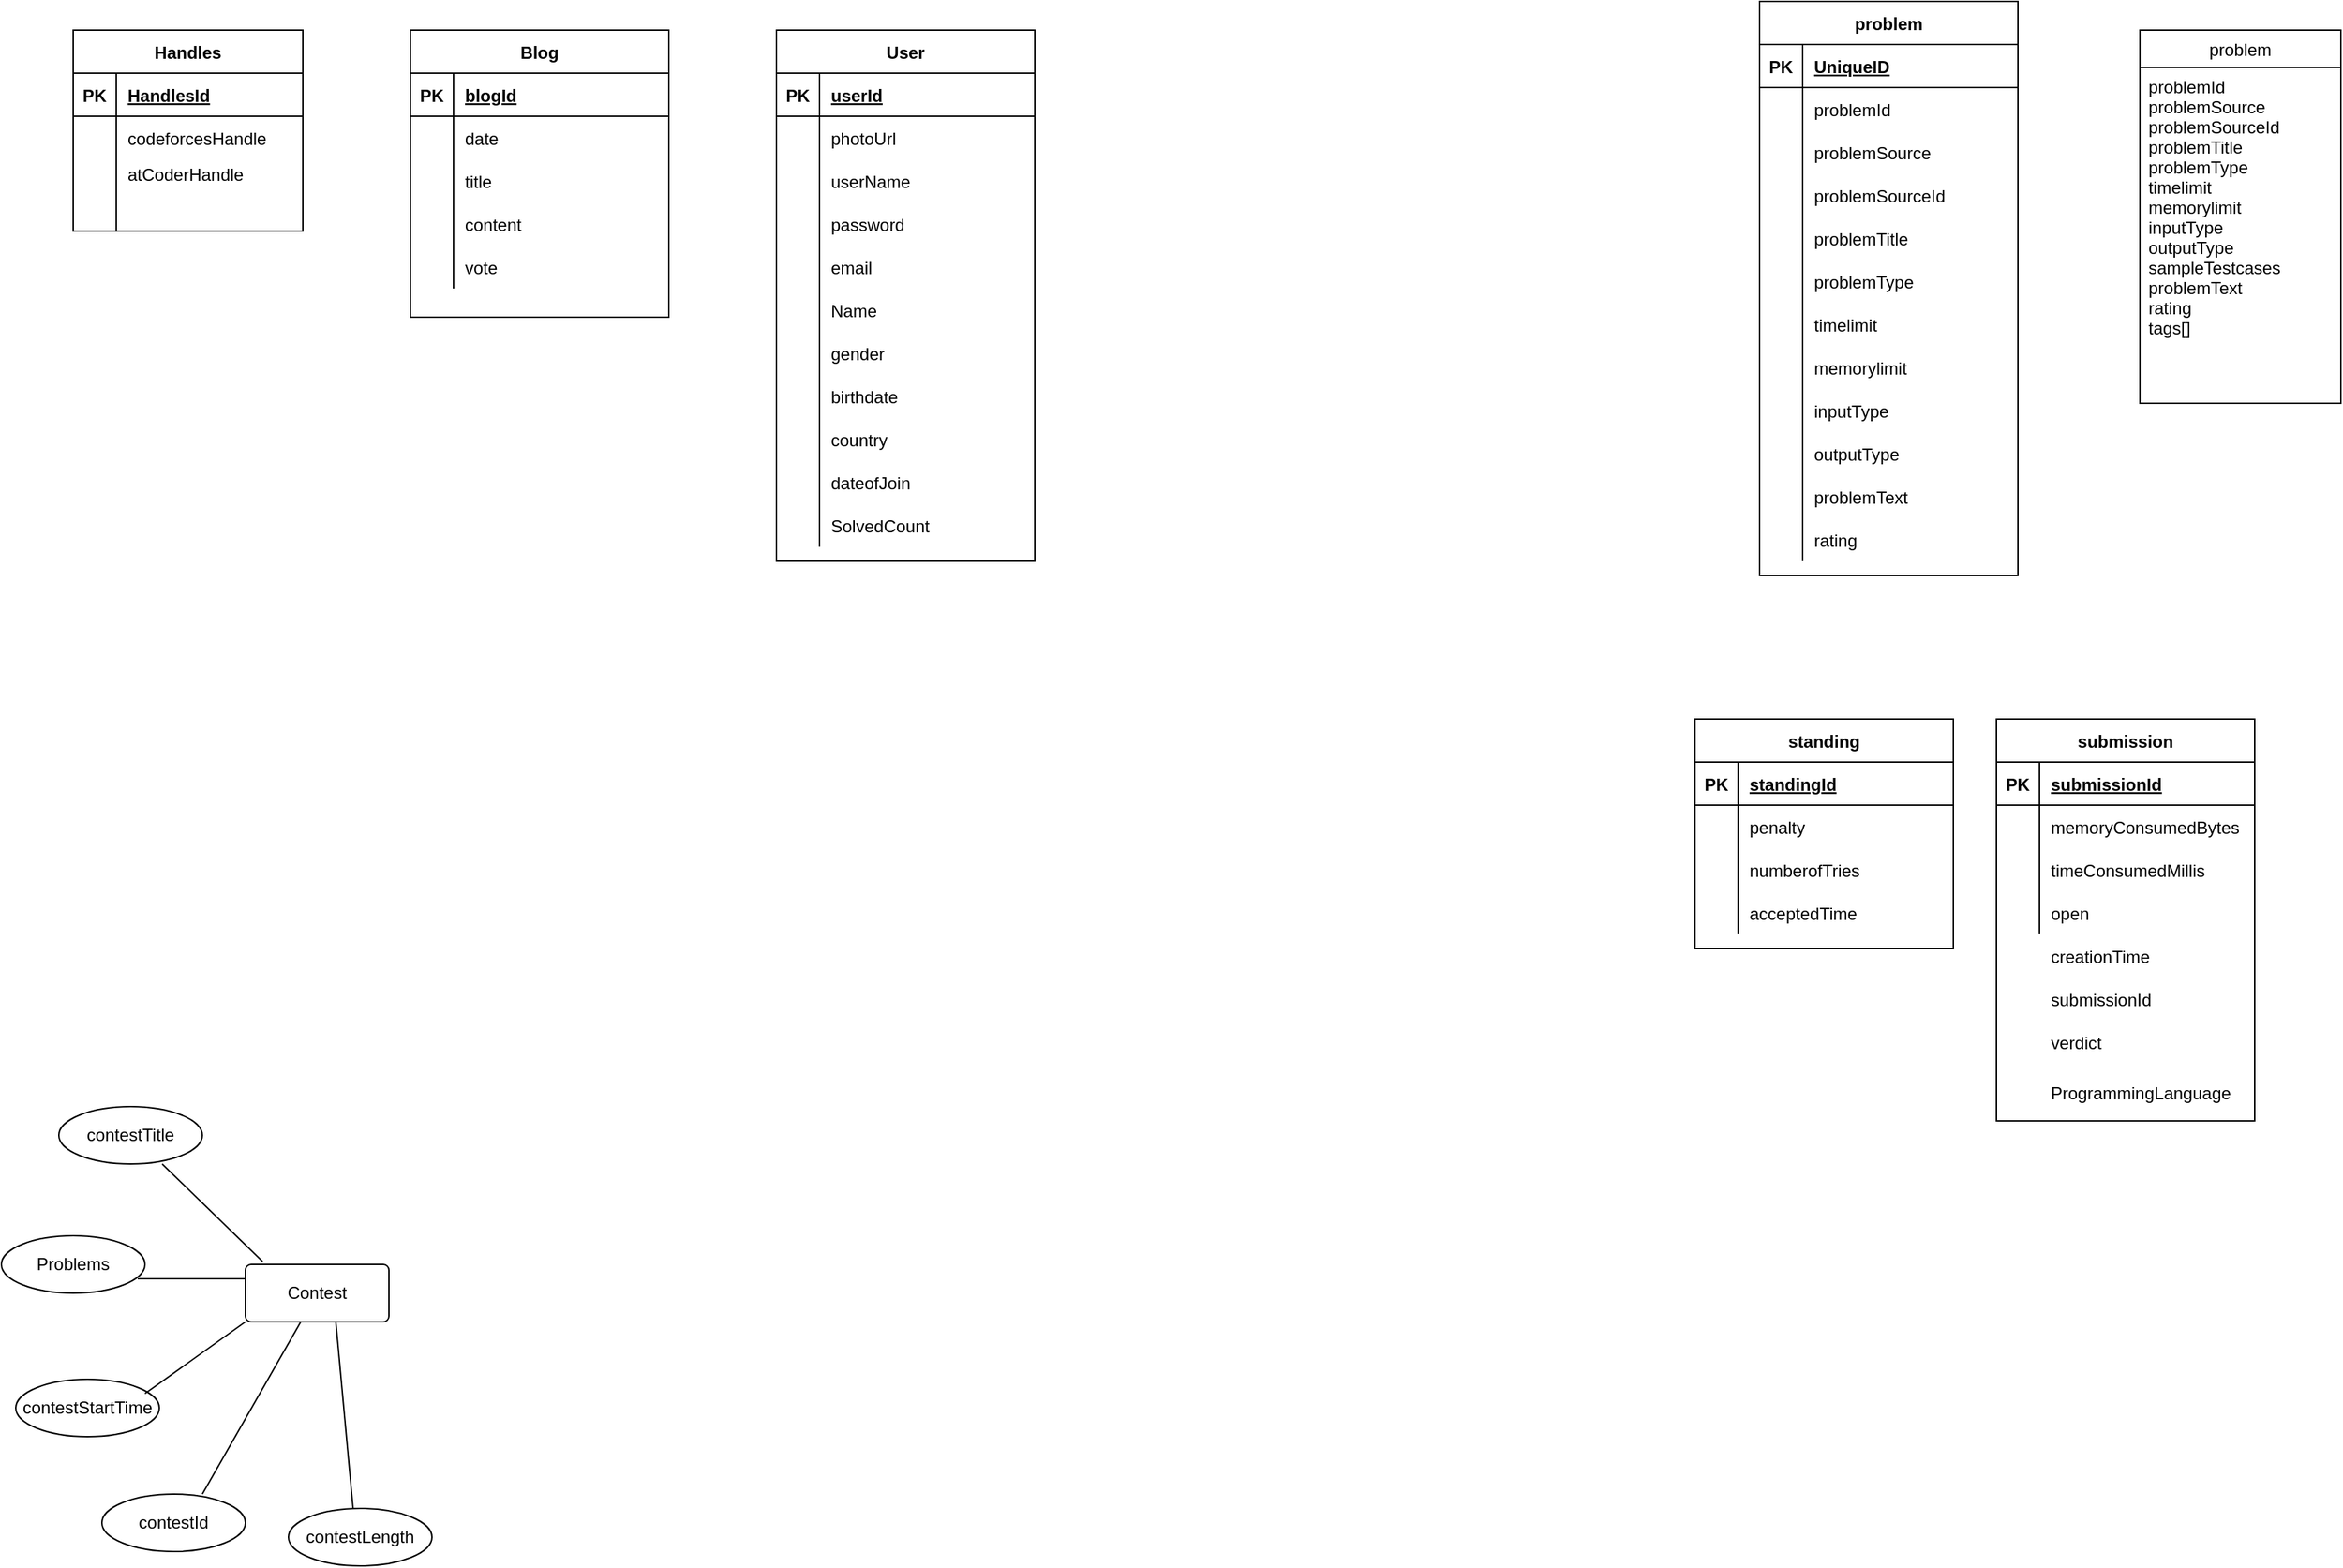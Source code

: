<mxfile version="14.7.0" type="github">
  <diagram id="R2lEEEUBdFMjLlhIrx00" name="Page-1">
    <mxGraphModel dx="1021" dy="541" grid="1" gridSize="10" guides="1" tooltips="1" connect="1" arrows="1" fold="1" page="1" pageScale="1" pageWidth="850" pageHeight="1100" math="0" shadow="0" extFonts="Permanent Marker^https://fonts.googleapis.com/css?family=Permanent+Marker">
      <root>
        <mxCell id="0" />
        <mxCell id="1" parent="0" />
        <mxCell id="n1Sh8XkkBuxxroc1WlhV-63" value="&lt;span&gt;Contest&lt;/span&gt;" style="rounded=1;arcSize=10;whiteSpace=wrap;html=1;align=center;" vertex="1" parent="1">
          <mxGeometry x="220" y="890" width="100" height="40" as="geometry" />
        </mxCell>
        <mxCell id="n1Sh8XkkBuxxroc1WlhV-64" value="&lt;span style=&quot;text-align: left&quot;&gt;contestId&lt;/span&gt;" style="ellipse;whiteSpace=wrap;html=1;align=center;" vertex="1" parent="1">
          <mxGeometry x="120" y="1050" width="100" height="40" as="geometry" />
        </mxCell>
        <mxCell id="n1Sh8XkkBuxxroc1WlhV-65" value="&lt;span style=&quot;text-align: left&quot;&gt;contestTitle&lt;/span&gt;" style="ellipse;whiteSpace=wrap;html=1;align=center;" vertex="1" parent="1">
          <mxGeometry x="90" y="780" width="100" height="40" as="geometry" />
        </mxCell>
        <mxCell id="n1Sh8XkkBuxxroc1WlhV-66" value="&lt;span style=&quot;text-align: left&quot;&gt;Problems&lt;/span&gt;" style="ellipse;whiteSpace=wrap;html=1;align=center;" vertex="1" parent="1">
          <mxGeometry x="50" y="870" width="100" height="40" as="geometry" />
        </mxCell>
        <mxCell id="n1Sh8XkkBuxxroc1WlhV-67" value="&lt;span style=&quot;text-align: left&quot;&gt;contestStartTime&lt;/span&gt;" style="ellipse;whiteSpace=wrap;html=1;align=center;" vertex="1" parent="1">
          <mxGeometry x="60" y="970" width="100" height="40" as="geometry" />
        </mxCell>
        <mxCell id="n1Sh8XkkBuxxroc1WlhV-68" value="&lt;span style=&quot;text-align: left&quot;&gt;contestLength&lt;/span&gt;" style="ellipse;whiteSpace=wrap;html=1;align=center;" vertex="1" parent="1">
          <mxGeometry x="250" y="1060" width="100" height="40" as="geometry" />
        </mxCell>
        <mxCell id="n1Sh8XkkBuxxroc1WlhV-69" value="" style="endArrow=none;html=1;" edge="1" parent="1" target="n1Sh8XkkBuxxroc1WlhV-63">
          <mxGeometry width="50" height="50" relative="1" as="geometry">
            <mxPoint x="190" y="1050" as="sourcePoint" />
            <mxPoint x="240" y="1000" as="targetPoint" />
          </mxGeometry>
        </mxCell>
        <mxCell id="n1Sh8XkkBuxxroc1WlhV-70" value="" style="endArrow=none;html=1;entryX=0.72;entryY=1;entryDx=0;entryDy=0;entryPerimeter=0;exitX=0.12;exitY=-0.05;exitDx=0;exitDy=0;exitPerimeter=0;" edge="1" parent="1" source="n1Sh8XkkBuxxroc1WlhV-63" target="n1Sh8XkkBuxxroc1WlhV-65">
          <mxGeometry width="50" height="50" relative="1" as="geometry">
            <mxPoint x="220" y="880" as="sourcePoint" />
            <mxPoint x="220" y="810" as="targetPoint" />
          </mxGeometry>
        </mxCell>
        <mxCell id="n1Sh8XkkBuxxroc1WlhV-71" value="" style="endArrow=none;html=1;entryX=0;entryY=1;entryDx=0;entryDy=0;" edge="1" parent="1" target="n1Sh8XkkBuxxroc1WlhV-63">
          <mxGeometry width="50" height="50" relative="1" as="geometry">
            <mxPoint x="150" y="980" as="sourcePoint" />
            <mxPoint x="200" y="930" as="targetPoint" />
          </mxGeometry>
        </mxCell>
        <mxCell id="n1Sh8XkkBuxxroc1WlhV-72" value="" style="endArrow=none;html=1;entryX=0;entryY=0.25;entryDx=0;entryDy=0;" edge="1" parent="1" target="n1Sh8XkkBuxxroc1WlhV-63">
          <mxGeometry width="50" height="50" relative="1" as="geometry">
            <mxPoint x="145" y="900" as="sourcePoint" />
            <mxPoint x="195" y="850" as="targetPoint" />
          </mxGeometry>
        </mxCell>
        <mxCell id="n1Sh8XkkBuxxroc1WlhV-73" value="" style="endArrow=none;html=1;entryX=0.63;entryY=1;entryDx=0;entryDy=0;entryPerimeter=0;" edge="1" parent="1" target="n1Sh8XkkBuxxroc1WlhV-63">
          <mxGeometry width="50" height="50" relative="1" as="geometry">
            <mxPoint x="295" y="1060" as="sourcePoint" />
            <mxPoint x="345" y="1010" as="targetPoint" />
          </mxGeometry>
        </mxCell>
        <mxCell id="qzZFZKxnJIyVs4sJTsUS-30" value="standing" style="shape=table;startSize=30;container=1;collapsible=1;childLayout=tableLayout;fixedRows=1;rowLines=0;fontStyle=1;align=center;resizeLast=1;" vertex="1" parent="1">
          <mxGeometry x="1230" y="510" width="180" height="160" as="geometry" />
        </mxCell>
        <mxCell id="qzZFZKxnJIyVs4sJTsUS-31" value="" style="shape=partialRectangle;collapsible=0;dropTarget=0;pointerEvents=0;fillColor=none;top=0;left=0;bottom=1;right=0;points=[[0,0.5],[1,0.5]];portConstraint=eastwest;" vertex="1" parent="qzZFZKxnJIyVs4sJTsUS-30">
          <mxGeometry y="30" width="180" height="30" as="geometry" />
        </mxCell>
        <mxCell id="qzZFZKxnJIyVs4sJTsUS-32" value="PK" style="shape=partialRectangle;connectable=0;fillColor=none;top=0;left=0;bottom=0;right=0;fontStyle=1;overflow=hidden;" vertex="1" parent="qzZFZKxnJIyVs4sJTsUS-31">
          <mxGeometry width="30" height="30" as="geometry" />
        </mxCell>
        <mxCell id="qzZFZKxnJIyVs4sJTsUS-33" value="standingId" style="shape=partialRectangle;connectable=0;fillColor=none;top=0;left=0;bottom=0;right=0;align=left;spacingLeft=6;fontStyle=5;overflow=hidden;" vertex="1" parent="qzZFZKxnJIyVs4sJTsUS-31">
          <mxGeometry x="30" width="150" height="30" as="geometry" />
        </mxCell>
        <mxCell id="qzZFZKxnJIyVs4sJTsUS-34" value="" style="shape=partialRectangle;collapsible=0;dropTarget=0;pointerEvents=0;fillColor=none;top=0;left=0;bottom=0;right=0;points=[[0,0.5],[1,0.5]];portConstraint=eastwest;" vertex="1" parent="qzZFZKxnJIyVs4sJTsUS-30">
          <mxGeometry y="60" width="180" height="30" as="geometry" />
        </mxCell>
        <mxCell id="qzZFZKxnJIyVs4sJTsUS-35" value="" style="shape=partialRectangle;connectable=0;fillColor=none;top=0;left=0;bottom=0;right=0;editable=1;overflow=hidden;" vertex="1" parent="qzZFZKxnJIyVs4sJTsUS-34">
          <mxGeometry width="30" height="30" as="geometry" />
        </mxCell>
        <mxCell id="qzZFZKxnJIyVs4sJTsUS-36" value="penalty" style="shape=partialRectangle;connectable=0;fillColor=none;top=0;left=0;bottom=0;right=0;align=left;spacingLeft=6;overflow=hidden;" vertex="1" parent="qzZFZKxnJIyVs4sJTsUS-34">
          <mxGeometry x="30" width="150" height="30" as="geometry" />
        </mxCell>
        <mxCell id="qzZFZKxnJIyVs4sJTsUS-37" value="" style="shape=partialRectangle;collapsible=0;dropTarget=0;pointerEvents=0;fillColor=none;top=0;left=0;bottom=0;right=0;points=[[0,0.5],[1,0.5]];portConstraint=eastwest;" vertex="1" parent="qzZFZKxnJIyVs4sJTsUS-30">
          <mxGeometry y="90" width="180" height="30" as="geometry" />
        </mxCell>
        <mxCell id="qzZFZKxnJIyVs4sJTsUS-38" value="" style="shape=partialRectangle;connectable=0;fillColor=none;top=0;left=0;bottom=0;right=0;editable=1;overflow=hidden;" vertex="1" parent="qzZFZKxnJIyVs4sJTsUS-37">
          <mxGeometry width="30" height="30" as="geometry" />
        </mxCell>
        <mxCell id="qzZFZKxnJIyVs4sJTsUS-39" value="numberofTries" style="shape=partialRectangle;connectable=0;fillColor=none;top=0;left=0;bottom=0;right=0;align=left;spacingLeft=6;overflow=hidden;" vertex="1" parent="qzZFZKxnJIyVs4sJTsUS-37">
          <mxGeometry x="30" width="150" height="30" as="geometry" />
        </mxCell>
        <mxCell id="qzZFZKxnJIyVs4sJTsUS-40" value="" style="shape=partialRectangle;collapsible=0;dropTarget=0;pointerEvents=0;fillColor=none;top=0;left=0;bottom=0;right=0;points=[[0,0.5],[1,0.5]];portConstraint=eastwest;" vertex="1" parent="qzZFZKxnJIyVs4sJTsUS-30">
          <mxGeometry y="120" width="180" height="30" as="geometry" />
        </mxCell>
        <mxCell id="qzZFZKxnJIyVs4sJTsUS-41" value="" style="shape=partialRectangle;connectable=0;fillColor=none;top=0;left=0;bottom=0;right=0;editable=1;overflow=hidden;" vertex="1" parent="qzZFZKxnJIyVs4sJTsUS-40">
          <mxGeometry width="30" height="30" as="geometry" />
        </mxCell>
        <mxCell id="qzZFZKxnJIyVs4sJTsUS-42" value="acceptedTime" style="shape=partialRectangle;connectable=0;fillColor=none;top=0;left=0;bottom=0;right=0;align=left;spacingLeft=6;overflow=hidden;" vertex="1" parent="qzZFZKxnJIyVs4sJTsUS-40">
          <mxGeometry x="30" width="150" height="30" as="geometry" />
        </mxCell>
        <mxCell id="n1Sh8XkkBuxxroc1WlhV-74" value="Handles" style="shape=table;startSize=30;container=1;collapsible=1;childLayout=tableLayout;fixedRows=1;rowLines=0;fontStyle=1;align=center;resizeLast=1;" vertex="1" parent="1">
          <mxGeometry x="100" y="30" width="160" height="140" as="geometry" />
        </mxCell>
        <mxCell id="n1Sh8XkkBuxxroc1WlhV-75" value="" style="shape=partialRectangle;collapsible=0;dropTarget=0;pointerEvents=0;fillColor=none;top=0;left=0;bottom=1;right=0;points=[[0,0.5],[1,0.5]];portConstraint=eastwest;" vertex="1" parent="n1Sh8XkkBuxxroc1WlhV-74">
          <mxGeometry y="30" width="160" height="30" as="geometry" />
        </mxCell>
        <mxCell id="n1Sh8XkkBuxxroc1WlhV-76" value="PK" style="shape=partialRectangle;connectable=0;fillColor=none;top=0;left=0;bottom=0;right=0;fontStyle=1;overflow=hidden;" vertex="1" parent="n1Sh8XkkBuxxroc1WlhV-75">
          <mxGeometry width="30" height="30" as="geometry" />
        </mxCell>
        <mxCell id="n1Sh8XkkBuxxroc1WlhV-77" value="HandlesId" style="shape=partialRectangle;connectable=0;fillColor=none;top=0;left=0;bottom=0;right=0;align=left;spacingLeft=6;fontStyle=5;overflow=hidden;" vertex="1" parent="n1Sh8XkkBuxxroc1WlhV-75">
          <mxGeometry x="30" width="130" height="30" as="geometry" />
        </mxCell>
        <mxCell id="n1Sh8XkkBuxxroc1WlhV-78" value="" style="shape=partialRectangle;collapsible=0;dropTarget=0;pointerEvents=0;fillColor=none;top=0;left=0;bottom=0;right=0;points=[[0,0.5],[1,0.5]];portConstraint=eastwest;" vertex="1" parent="n1Sh8XkkBuxxroc1WlhV-74">
          <mxGeometry y="60" width="160" height="30" as="geometry" />
        </mxCell>
        <mxCell id="n1Sh8XkkBuxxroc1WlhV-79" value="" style="shape=partialRectangle;connectable=0;fillColor=none;top=0;left=0;bottom=0;right=0;editable=1;overflow=hidden;" vertex="1" parent="n1Sh8XkkBuxxroc1WlhV-78">
          <mxGeometry width="30" height="30" as="geometry" />
        </mxCell>
        <mxCell id="n1Sh8XkkBuxxroc1WlhV-80" value="codeforcesHandle" style="shape=partialRectangle;connectable=0;fillColor=none;top=0;left=0;bottom=0;right=0;align=left;spacingLeft=6;overflow=hidden;" vertex="1" parent="n1Sh8XkkBuxxroc1WlhV-78">
          <mxGeometry x="30" width="130" height="30" as="geometry" />
        </mxCell>
        <mxCell id="n1Sh8XkkBuxxroc1WlhV-81" value="" style="shape=partialRectangle;collapsible=0;dropTarget=0;pointerEvents=0;fillColor=none;top=0;left=0;bottom=0;right=0;points=[[0,0.5],[1,0.5]];portConstraint=eastwest;" vertex="1" parent="n1Sh8XkkBuxxroc1WlhV-74">
          <mxGeometry y="90" width="160" height="20" as="geometry" />
        </mxCell>
        <mxCell id="n1Sh8XkkBuxxroc1WlhV-82" value="" style="shape=partialRectangle;connectable=0;fillColor=none;top=0;left=0;bottom=0;right=0;editable=1;overflow=hidden;" vertex="1" parent="n1Sh8XkkBuxxroc1WlhV-81">
          <mxGeometry width="30" height="20" as="geometry" />
        </mxCell>
        <mxCell id="n1Sh8XkkBuxxroc1WlhV-83" value="atCoderHandle" style="shape=partialRectangle;connectable=0;fillColor=none;top=0;left=0;bottom=0;right=0;align=left;spacingLeft=6;overflow=hidden;" vertex="1" parent="n1Sh8XkkBuxxroc1WlhV-81">
          <mxGeometry x="30" width="130" height="20" as="geometry" />
        </mxCell>
        <mxCell id="n1Sh8XkkBuxxroc1WlhV-84" value="" style="shape=partialRectangle;collapsible=0;dropTarget=0;pointerEvents=0;fillColor=none;top=0;left=0;bottom=0;right=0;points=[[0,0.5],[1,0.5]];portConstraint=eastwest;" vertex="1" parent="n1Sh8XkkBuxxroc1WlhV-74">
          <mxGeometry y="110" width="160" height="30" as="geometry" />
        </mxCell>
        <mxCell id="n1Sh8XkkBuxxroc1WlhV-85" value="" style="shape=partialRectangle;connectable=0;fillColor=none;top=0;left=0;bottom=0;right=0;editable=1;overflow=hidden;" vertex="1" parent="n1Sh8XkkBuxxroc1WlhV-84">
          <mxGeometry width="30" height="30" as="geometry" />
        </mxCell>
        <mxCell id="n1Sh8XkkBuxxroc1WlhV-86" value="" style="shape=partialRectangle;connectable=0;fillColor=none;top=0;left=0;bottom=0;right=0;align=left;spacingLeft=6;overflow=hidden;" vertex="1" parent="n1Sh8XkkBuxxroc1WlhV-84">
          <mxGeometry x="30" width="130" height="30" as="geometry" />
        </mxCell>
        <mxCell id="qzZFZKxnJIyVs4sJTsUS-43" value="submission" style="shape=table;startSize=30;container=1;collapsible=1;childLayout=tableLayout;fixedRows=1;rowLines=0;fontStyle=1;align=center;resizeLast=1;" vertex="1" parent="1">
          <mxGeometry x="1440" y="510" width="180" height="280" as="geometry" />
        </mxCell>
        <mxCell id="qzZFZKxnJIyVs4sJTsUS-44" value="" style="shape=partialRectangle;collapsible=0;dropTarget=0;pointerEvents=0;fillColor=none;top=0;left=0;bottom=1;right=0;points=[[0,0.5],[1,0.5]];portConstraint=eastwest;" vertex="1" parent="qzZFZKxnJIyVs4sJTsUS-43">
          <mxGeometry y="30" width="180" height="30" as="geometry" />
        </mxCell>
        <mxCell id="qzZFZKxnJIyVs4sJTsUS-45" value="PK" style="shape=partialRectangle;connectable=0;fillColor=none;top=0;left=0;bottom=0;right=0;fontStyle=1;overflow=hidden;" vertex="1" parent="qzZFZKxnJIyVs4sJTsUS-44">
          <mxGeometry width="30" height="30" as="geometry" />
        </mxCell>
        <mxCell id="qzZFZKxnJIyVs4sJTsUS-46" value="submissionId" style="shape=partialRectangle;connectable=0;fillColor=none;top=0;left=0;bottom=0;right=0;align=left;spacingLeft=6;fontStyle=5;overflow=hidden;" vertex="1" parent="qzZFZKxnJIyVs4sJTsUS-44">
          <mxGeometry x="30" width="150" height="30" as="geometry" />
        </mxCell>
        <mxCell id="qzZFZKxnJIyVs4sJTsUS-47" value="" style="shape=partialRectangle;collapsible=0;dropTarget=0;pointerEvents=0;fillColor=none;top=0;left=0;bottom=0;right=0;points=[[0,0.5],[1,0.5]];portConstraint=eastwest;" vertex="1" parent="qzZFZKxnJIyVs4sJTsUS-43">
          <mxGeometry y="60" width="180" height="30" as="geometry" />
        </mxCell>
        <mxCell id="qzZFZKxnJIyVs4sJTsUS-48" value="" style="shape=partialRectangle;connectable=0;fillColor=none;top=0;left=0;bottom=0;right=0;editable=1;overflow=hidden;" vertex="1" parent="qzZFZKxnJIyVs4sJTsUS-47">
          <mxGeometry width="30" height="30" as="geometry" />
        </mxCell>
        <mxCell id="qzZFZKxnJIyVs4sJTsUS-49" value="memoryConsumedBytes" style="shape=partialRectangle;connectable=0;fillColor=none;top=0;left=0;bottom=0;right=0;align=left;spacingLeft=6;overflow=hidden;" vertex="1" parent="qzZFZKxnJIyVs4sJTsUS-47">
          <mxGeometry x="30" width="150" height="30" as="geometry" />
        </mxCell>
        <mxCell id="qzZFZKxnJIyVs4sJTsUS-50" value="" style="shape=partialRectangle;collapsible=0;dropTarget=0;pointerEvents=0;fillColor=none;top=0;left=0;bottom=0;right=0;points=[[0,0.5],[1,0.5]];portConstraint=eastwest;" vertex="1" parent="qzZFZKxnJIyVs4sJTsUS-43">
          <mxGeometry y="90" width="180" height="30" as="geometry" />
        </mxCell>
        <mxCell id="qzZFZKxnJIyVs4sJTsUS-51" value="" style="shape=partialRectangle;connectable=0;fillColor=none;top=0;left=0;bottom=0;right=0;editable=1;overflow=hidden;" vertex="1" parent="qzZFZKxnJIyVs4sJTsUS-50">
          <mxGeometry width="30" height="30" as="geometry" />
        </mxCell>
        <mxCell id="qzZFZKxnJIyVs4sJTsUS-52" value="timeConsumedMillis" style="shape=partialRectangle;connectable=0;fillColor=none;top=0;left=0;bottom=0;right=0;align=left;spacingLeft=6;overflow=hidden;" vertex="1" parent="qzZFZKxnJIyVs4sJTsUS-50">
          <mxGeometry x="30" width="150" height="30" as="geometry" />
        </mxCell>
        <mxCell id="qzZFZKxnJIyVs4sJTsUS-53" value="" style="shape=partialRectangle;collapsible=0;dropTarget=0;pointerEvents=0;fillColor=none;top=0;left=0;bottom=0;right=0;points=[[0,0.5],[1,0.5]];portConstraint=eastwest;" vertex="1" parent="qzZFZKxnJIyVs4sJTsUS-43">
          <mxGeometry y="120" width="180" height="30" as="geometry" />
        </mxCell>
        <mxCell id="qzZFZKxnJIyVs4sJTsUS-54" value="" style="shape=partialRectangle;connectable=0;fillColor=none;top=0;left=0;bottom=0;right=0;editable=1;overflow=hidden;" vertex="1" parent="qzZFZKxnJIyVs4sJTsUS-53">
          <mxGeometry width="30" height="30" as="geometry" />
        </mxCell>
        <mxCell id="qzZFZKxnJIyVs4sJTsUS-55" value="open" style="shape=partialRectangle;connectable=0;fillColor=none;top=0;left=0;bottom=0;right=0;align=left;spacingLeft=6;overflow=hidden;" vertex="1" parent="qzZFZKxnJIyVs4sJTsUS-53">
          <mxGeometry x="30" width="150" height="30" as="geometry" />
        </mxCell>
        <mxCell id="n1Sh8XkkBuxxroc1WlhV-87" value="Blog" style="shape=table;startSize=30;container=1;collapsible=1;childLayout=tableLayout;fixedRows=1;rowLines=0;fontStyle=1;align=center;resizeLast=1;" vertex="1" parent="1">
          <mxGeometry x="335" y="30" width="180" height="200" as="geometry" />
        </mxCell>
        <mxCell id="n1Sh8XkkBuxxroc1WlhV-88" value="" style="shape=partialRectangle;collapsible=0;dropTarget=0;pointerEvents=0;fillColor=none;top=0;left=0;bottom=1;right=0;points=[[0,0.5],[1,0.5]];portConstraint=eastwest;" vertex="1" parent="n1Sh8XkkBuxxroc1WlhV-87">
          <mxGeometry y="30" width="180" height="30" as="geometry" />
        </mxCell>
        <mxCell id="n1Sh8XkkBuxxroc1WlhV-89" value="PK" style="shape=partialRectangle;connectable=0;fillColor=none;top=0;left=0;bottom=0;right=0;fontStyle=1;overflow=hidden;" vertex="1" parent="n1Sh8XkkBuxxroc1WlhV-88">
          <mxGeometry width="30" height="30" as="geometry" />
        </mxCell>
        <mxCell id="n1Sh8XkkBuxxroc1WlhV-90" value="blogId" style="shape=partialRectangle;connectable=0;fillColor=none;top=0;left=0;bottom=0;right=0;align=left;spacingLeft=6;fontStyle=5;overflow=hidden;" vertex="1" parent="n1Sh8XkkBuxxroc1WlhV-88">
          <mxGeometry x="30" width="150" height="30" as="geometry" />
        </mxCell>
        <mxCell id="n1Sh8XkkBuxxroc1WlhV-91" value="" style="shape=partialRectangle;collapsible=0;dropTarget=0;pointerEvents=0;fillColor=none;top=0;left=0;bottom=0;right=0;points=[[0,0.5],[1,0.5]];portConstraint=eastwest;" vertex="1" parent="n1Sh8XkkBuxxroc1WlhV-87">
          <mxGeometry y="60" width="180" height="30" as="geometry" />
        </mxCell>
        <mxCell id="n1Sh8XkkBuxxroc1WlhV-92" value="" style="shape=partialRectangle;connectable=0;fillColor=none;top=0;left=0;bottom=0;right=0;editable=1;overflow=hidden;" vertex="1" parent="n1Sh8XkkBuxxroc1WlhV-91">
          <mxGeometry width="30" height="30" as="geometry" />
        </mxCell>
        <mxCell id="n1Sh8XkkBuxxroc1WlhV-93" value="date" style="shape=partialRectangle;connectable=0;fillColor=none;top=0;left=0;bottom=0;right=0;align=left;spacingLeft=6;overflow=hidden;" vertex="1" parent="n1Sh8XkkBuxxroc1WlhV-91">
          <mxGeometry x="30" width="150" height="30" as="geometry" />
        </mxCell>
        <mxCell id="n1Sh8XkkBuxxroc1WlhV-94" value="" style="shape=partialRectangle;collapsible=0;dropTarget=0;pointerEvents=0;fillColor=none;top=0;left=0;bottom=0;right=0;points=[[0,0.5],[1,0.5]];portConstraint=eastwest;" vertex="1" parent="n1Sh8XkkBuxxroc1WlhV-87">
          <mxGeometry y="90" width="180" height="30" as="geometry" />
        </mxCell>
        <mxCell id="n1Sh8XkkBuxxroc1WlhV-95" value="" style="shape=partialRectangle;connectable=0;fillColor=none;top=0;left=0;bottom=0;right=0;editable=1;overflow=hidden;" vertex="1" parent="n1Sh8XkkBuxxroc1WlhV-94">
          <mxGeometry width="30" height="30" as="geometry" />
        </mxCell>
        <mxCell id="n1Sh8XkkBuxxroc1WlhV-96" value="title" style="shape=partialRectangle;connectable=0;fillColor=none;top=0;left=0;bottom=0;right=0;align=left;spacingLeft=6;overflow=hidden;" vertex="1" parent="n1Sh8XkkBuxxroc1WlhV-94">
          <mxGeometry x="30" width="150" height="30" as="geometry" />
        </mxCell>
        <mxCell id="n1Sh8XkkBuxxroc1WlhV-97" value="" style="shape=partialRectangle;collapsible=0;dropTarget=0;pointerEvents=0;fillColor=none;top=0;left=0;bottom=0;right=0;points=[[0,0.5],[1,0.5]];portConstraint=eastwest;" vertex="1" parent="n1Sh8XkkBuxxroc1WlhV-87">
          <mxGeometry y="120" width="180" height="30" as="geometry" />
        </mxCell>
        <mxCell id="n1Sh8XkkBuxxroc1WlhV-98" value="" style="shape=partialRectangle;connectable=0;fillColor=none;top=0;left=0;bottom=0;right=0;editable=1;overflow=hidden;" vertex="1" parent="n1Sh8XkkBuxxroc1WlhV-97">
          <mxGeometry width="30" height="30" as="geometry" />
        </mxCell>
        <mxCell id="n1Sh8XkkBuxxroc1WlhV-99" value="content" style="shape=partialRectangle;connectable=0;fillColor=none;top=0;left=0;bottom=0;right=0;align=left;spacingLeft=6;overflow=hidden;" vertex="1" parent="n1Sh8XkkBuxxroc1WlhV-97">
          <mxGeometry x="30" width="150" height="30" as="geometry" />
        </mxCell>
        <mxCell id="n1Sh8XkkBuxxroc1WlhV-100" value="" style="shape=partialRectangle;collapsible=0;dropTarget=0;pointerEvents=0;fillColor=none;top=0;left=0;bottom=0;right=0;points=[[0,0.5],[1,0.5]];portConstraint=eastwest;" vertex="1" parent="n1Sh8XkkBuxxroc1WlhV-87">
          <mxGeometry y="150" width="180" height="30" as="geometry" />
        </mxCell>
        <mxCell id="n1Sh8XkkBuxxroc1WlhV-101" value="" style="shape=partialRectangle;connectable=0;fillColor=none;top=0;left=0;bottom=0;right=0;editable=1;overflow=hidden;" vertex="1" parent="n1Sh8XkkBuxxroc1WlhV-100">
          <mxGeometry width="30" height="30" as="geometry" />
        </mxCell>
        <mxCell id="n1Sh8XkkBuxxroc1WlhV-102" value="vote " style="shape=partialRectangle;connectable=0;fillColor=none;top=0;left=0;bottom=0;right=0;align=left;spacingLeft=6;overflow=hidden;" vertex="1" parent="n1Sh8XkkBuxxroc1WlhV-100">
          <mxGeometry x="30" width="150" height="30" as="geometry" />
        </mxCell>
        <mxCell id="qzZFZKxnJIyVs4sJTsUS-59" value="creationTime" style="shape=partialRectangle;connectable=0;fillColor=none;top=0;left=0;bottom=0;right=0;align=left;spacingLeft=6;overflow=hidden;" vertex="1" parent="1">
          <mxGeometry x="1470" y="660" width="150" height="30" as="geometry" />
        </mxCell>
        <mxCell id="qzZFZKxnJIyVs4sJTsUS-60" value="submissionId" style="shape=partialRectangle;connectable=0;fillColor=none;top=0;left=0;bottom=0;right=0;align=left;spacingLeft=6;overflow=hidden;" vertex="1" parent="1">
          <mxGeometry x="1470" y="690" width="150" height="30" as="geometry" />
        </mxCell>
        <mxCell id="qzZFZKxnJIyVs4sJTsUS-61" value="verdict" style="shape=partialRectangle;connectable=0;fillColor=none;top=0;left=0;bottom=0;right=0;align=left;spacingLeft=6;overflow=hidden;" vertex="1" parent="1">
          <mxGeometry x="1470" y="720" width="150" height="30" as="geometry" />
        </mxCell>
        <mxCell id="qzZFZKxnJIyVs4sJTsUS-62" value="ProgrammingLanguage" style="shape=partialRectangle;connectable=0;fillColor=none;top=0;left=0;bottom=0;right=0;align=left;spacingLeft=6;overflow=hidden;" vertex="1" parent="1">
          <mxGeometry x="1470" y="755" width="150" height="30" as="geometry" />
        </mxCell>
        <mxCell id="n1Sh8XkkBuxxroc1WlhV-103" value="User" style="shape=table;startSize=30;container=1;collapsible=1;childLayout=tableLayout;fixedRows=1;rowLines=0;fontStyle=1;align=center;resizeLast=1;" vertex="1" parent="1">
          <mxGeometry x="590" y="30" width="180" height="370" as="geometry" />
        </mxCell>
        <mxCell id="n1Sh8XkkBuxxroc1WlhV-104" value="" style="shape=partialRectangle;collapsible=0;dropTarget=0;pointerEvents=0;fillColor=none;top=0;left=0;bottom=1;right=0;points=[[0,0.5],[1,0.5]];portConstraint=eastwest;" vertex="1" parent="n1Sh8XkkBuxxroc1WlhV-103">
          <mxGeometry y="30" width="180" height="30" as="geometry" />
        </mxCell>
        <mxCell id="n1Sh8XkkBuxxroc1WlhV-105" value="PK" style="shape=partialRectangle;connectable=0;fillColor=none;top=0;left=0;bottom=0;right=0;fontStyle=1;overflow=hidden;" vertex="1" parent="n1Sh8XkkBuxxroc1WlhV-104">
          <mxGeometry width="30" height="30" as="geometry" />
        </mxCell>
        <mxCell id="n1Sh8XkkBuxxroc1WlhV-106" value="userId" style="shape=partialRectangle;connectable=0;fillColor=none;top=0;left=0;bottom=0;right=0;align=left;spacingLeft=6;fontStyle=5;overflow=hidden;" vertex="1" parent="n1Sh8XkkBuxxroc1WlhV-104">
          <mxGeometry x="30" width="150" height="30" as="geometry" />
        </mxCell>
        <mxCell id="n1Sh8XkkBuxxroc1WlhV-107" value="" style="shape=partialRectangle;collapsible=0;dropTarget=0;pointerEvents=0;fillColor=none;top=0;left=0;bottom=0;right=0;points=[[0,0.5],[1,0.5]];portConstraint=eastwest;" vertex="1" parent="n1Sh8XkkBuxxroc1WlhV-103">
          <mxGeometry y="60" width="180" height="30" as="geometry" />
        </mxCell>
        <mxCell id="n1Sh8XkkBuxxroc1WlhV-108" value="" style="shape=partialRectangle;connectable=0;fillColor=none;top=0;left=0;bottom=0;right=0;editable=1;overflow=hidden;" vertex="1" parent="n1Sh8XkkBuxxroc1WlhV-107">
          <mxGeometry width="30" height="30" as="geometry" />
        </mxCell>
        <mxCell id="n1Sh8XkkBuxxroc1WlhV-109" value="photoUrl" style="shape=partialRectangle;connectable=0;fillColor=none;top=0;left=0;bottom=0;right=0;align=left;spacingLeft=6;overflow=hidden;" vertex="1" parent="n1Sh8XkkBuxxroc1WlhV-107">
          <mxGeometry x="30" width="150" height="30" as="geometry" />
        </mxCell>
        <mxCell id="n1Sh8XkkBuxxroc1WlhV-110" value="" style="shape=partialRectangle;collapsible=0;dropTarget=0;pointerEvents=0;fillColor=none;top=0;left=0;bottom=0;right=0;points=[[0,0.5],[1,0.5]];portConstraint=eastwest;" vertex="1" parent="n1Sh8XkkBuxxroc1WlhV-103">
          <mxGeometry y="90" width="180" height="30" as="geometry" />
        </mxCell>
        <mxCell id="n1Sh8XkkBuxxroc1WlhV-111" value="" style="shape=partialRectangle;connectable=0;fillColor=none;top=0;left=0;bottom=0;right=0;editable=1;overflow=hidden;" vertex="1" parent="n1Sh8XkkBuxxroc1WlhV-110">
          <mxGeometry width="30" height="30" as="geometry" />
        </mxCell>
        <mxCell id="n1Sh8XkkBuxxroc1WlhV-112" value="userName" style="shape=partialRectangle;connectable=0;fillColor=none;top=0;left=0;bottom=0;right=0;align=left;spacingLeft=6;overflow=hidden;" vertex="1" parent="n1Sh8XkkBuxxroc1WlhV-110">
          <mxGeometry x="30" width="150" height="30" as="geometry" />
        </mxCell>
        <mxCell id="n1Sh8XkkBuxxroc1WlhV-113" value="" style="shape=partialRectangle;collapsible=0;dropTarget=0;pointerEvents=0;fillColor=none;top=0;left=0;bottom=0;right=0;points=[[0,0.5],[1,0.5]];portConstraint=eastwest;" vertex="1" parent="n1Sh8XkkBuxxroc1WlhV-103">
          <mxGeometry y="120" width="180" height="30" as="geometry" />
        </mxCell>
        <mxCell id="n1Sh8XkkBuxxroc1WlhV-114" value="" style="shape=partialRectangle;connectable=0;fillColor=none;top=0;left=0;bottom=0;right=0;editable=1;overflow=hidden;" vertex="1" parent="n1Sh8XkkBuxxroc1WlhV-113">
          <mxGeometry width="30" height="30" as="geometry" />
        </mxCell>
        <mxCell id="n1Sh8XkkBuxxroc1WlhV-115" value="password" style="shape=partialRectangle;connectable=0;fillColor=none;top=0;left=0;bottom=0;right=0;align=left;spacingLeft=6;overflow=hidden;" vertex="1" parent="n1Sh8XkkBuxxroc1WlhV-113">
          <mxGeometry x="30" width="150" height="30" as="geometry" />
        </mxCell>
        <mxCell id="n1Sh8XkkBuxxroc1WlhV-116" value="" style="shape=partialRectangle;collapsible=0;dropTarget=0;pointerEvents=0;fillColor=none;top=0;left=0;bottom=0;right=0;points=[[0,0.5],[1,0.5]];portConstraint=eastwest;" vertex="1" parent="n1Sh8XkkBuxxroc1WlhV-103">
          <mxGeometry y="150" width="180" height="30" as="geometry" />
        </mxCell>
        <mxCell id="n1Sh8XkkBuxxroc1WlhV-117" value="" style="shape=partialRectangle;connectable=0;fillColor=none;top=0;left=0;bottom=0;right=0;editable=1;overflow=hidden;" vertex="1" parent="n1Sh8XkkBuxxroc1WlhV-116">
          <mxGeometry width="30" height="30" as="geometry" />
        </mxCell>
        <mxCell id="n1Sh8XkkBuxxroc1WlhV-118" value="email" style="shape=partialRectangle;connectable=0;fillColor=none;top=0;left=0;bottom=0;right=0;align=left;spacingLeft=6;overflow=hidden;" vertex="1" parent="n1Sh8XkkBuxxroc1WlhV-116">
          <mxGeometry x="30" width="150" height="30" as="geometry" />
        </mxCell>
        <mxCell id="n1Sh8XkkBuxxroc1WlhV-119" value="" style="shape=partialRectangle;collapsible=0;dropTarget=0;pointerEvents=0;fillColor=none;top=0;left=0;bottom=0;right=0;points=[[0,0.5],[1,0.5]];portConstraint=eastwest;" vertex="1" parent="n1Sh8XkkBuxxroc1WlhV-103">
          <mxGeometry y="180" width="180" height="30" as="geometry" />
        </mxCell>
        <mxCell id="n1Sh8XkkBuxxroc1WlhV-120" value="" style="shape=partialRectangle;connectable=0;fillColor=none;top=0;left=0;bottom=0;right=0;editable=1;overflow=hidden;" vertex="1" parent="n1Sh8XkkBuxxroc1WlhV-119">
          <mxGeometry width="30" height="30" as="geometry" />
        </mxCell>
        <mxCell id="n1Sh8XkkBuxxroc1WlhV-121" value="Name" style="shape=partialRectangle;connectable=0;fillColor=none;top=0;left=0;bottom=0;right=0;align=left;spacingLeft=6;overflow=hidden;" vertex="1" parent="n1Sh8XkkBuxxroc1WlhV-119">
          <mxGeometry x="30" width="150" height="30" as="geometry" />
        </mxCell>
        <mxCell id="n1Sh8XkkBuxxroc1WlhV-122" value="" style="shape=partialRectangle;collapsible=0;dropTarget=0;pointerEvents=0;fillColor=none;top=0;left=0;bottom=0;right=0;points=[[0,0.5],[1,0.5]];portConstraint=eastwest;" vertex="1" parent="n1Sh8XkkBuxxroc1WlhV-103">
          <mxGeometry y="210" width="180" height="30" as="geometry" />
        </mxCell>
        <mxCell id="n1Sh8XkkBuxxroc1WlhV-123" value="" style="shape=partialRectangle;connectable=0;fillColor=none;top=0;left=0;bottom=0;right=0;editable=1;overflow=hidden;" vertex="1" parent="n1Sh8XkkBuxxroc1WlhV-122">
          <mxGeometry width="30" height="30" as="geometry" />
        </mxCell>
        <mxCell id="n1Sh8XkkBuxxroc1WlhV-124" value="gender" style="shape=partialRectangle;connectable=0;fillColor=none;top=0;left=0;bottom=0;right=0;align=left;spacingLeft=6;overflow=hidden;" vertex="1" parent="n1Sh8XkkBuxxroc1WlhV-122">
          <mxGeometry x="30" width="150" height="30" as="geometry" />
        </mxCell>
        <mxCell id="n1Sh8XkkBuxxroc1WlhV-125" value="" style="shape=partialRectangle;collapsible=0;dropTarget=0;pointerEvents=0;fillColor=none;top=0;left=0;bottom=0;right=0;points=[[0,0.5],[1,0.5]];portConstraint=eastwest;" vertex="1" parent="n1Sh8XkkBuxxroc1WlhV-103">
          <mxGeometry y="240" width="180" height="30" as="geometry" />
        </mxCell>
        <mxCell id="n1Sh8XkkBuxxroc1WlhV-126" value="" style="shape=partialRectangle;connectable=0;fillColor=none;top=0;left=0;bottom=0;right=0;editable=1;overflow=hidden;" vertex="1" parent="n1Sh8XkkBuxxroc1WlhV-125">
          <mxGeometry width="30" height="30" as="geometry" />
        </mxCell>
        <mxCell id="n1Sh8XkkBuxxroc1WlhV-127" value="birthdate" style="shape=partialRectangle;connectable=0;fillColor=none;top=0;left=0;bottom=0;right=0;align=left;spacingLeft=6;overflow=hidden;" vertex="1" parent="n1Sh8XkkBuxxroc1WlhV-125">
          <mxGeometry x="30" width="150" height="30" as="geometry" />
        </mxCell>
        <mxCell id="n1Sh8XkkBuxxroc1WlhV-128" value="" style="shape=partialRectangle;collapsible=0;dropTarget=0;pointerEvents=0;fillColor=none;top=0;left=0;bottom=0;right=0;points=[[0,0.5],[1,0.5]];portConstraint=eastwest;" vertex="1" parent="n1Sh8XkkBuxxroc1WlhV-103">
          <mxGeometry y="270" width="180" height="30" as="geometry" />
        </mxCell>
        <mxCell id="n1Sh8XkkBuxxroc1WlhV-129" value="" style="shape=partialRectangle;connectable=0;fillColor=none;top=0;left=0;bottom=0;right=0;editable=1;overflow=hidden;" vertex="1" parent="n1Sh8XkkBuxxroc1WlhV-128">
          <mxGeometry width="30" height="30" as="geometry" />
        </mxCell>
        <mxCell id="n1Sh8XkkBuxxroc1WlhV-130" value="country" style="shape=partialRectangle;connectable=0;fillColor=none;top=0;left=0;bottom=0;right=0;align=left;spacingLeft=6;overflow=hidden;" vertex="1" parent="n1Sh8XkkBuxxroc1WlhV-128">
          <mxGeometry x="30" width="150" height="30" as="geometry" />
        </mxCell>
        <mxCell id="n1Sh8XkkBuxxroc1WlhV-131" value="" style="shape=partialRectangle;collapsible=0;dropTarget=0;pointerEvents=0;fillColor=none;top=0;left=0;bottom=0;right=0;points=[[0,0.5],[1,0.5]];portConstraint=eastwest;" vertex="1" parent="n1Sh8XkkBuxxroc1WlhV-103">
          <mxGeometry y="300" width="180" height="30" as="geometry" />
        </mxCell>
        <mxCell id="n1Sh8XkkBuxxroc1WlhV-132" value="" style="shape=partialRectangle;connectable=0;fillColor=none;top=0;left=0;bottom=0;right=0;editable=1;overflow=hidden;" vertex="1" parent="n1Sh8XkkBuxxroc1WlhV-131">
          <mxGeometry width="30" height="30" as="geometry" />
        </mxCell>
        <mxCell id="n1Sh8XkkBuxxroc1WlhV-133" value="dateofJoin" style="shape=partialRectangle;connectable=0;fillColor=none;top=0;left=0;bottom=0;right=0;align=left;spacingLeft=6;overflow=hidden;" vertex="1" parent="n1Sh8XkkBuxxroc1WlhV-131">
          <mxGeometry x="30" width="150" height="30" as="geometry" />
        </mxCell>
        <mxCell id="n1Sh8XkkBuxxroc1WlhV-134" value="" style="shape=partialRectangle;collapsible=0;dropTarget=0;pointerEvents=0;fillColor=none;top=0;left=0;bottom=0;right=0;points=[[0,0.5],[1,0.5]];portConstraint=eastwest;" vertex="1" parent="n1Sh8XkkBuxxroc1WlhV-103">
          <mxGeometry y="330" width="180" height="30" as="geometry" />
        </mxCell>
        <mxCell id="n1Sh8XkkBuxxroc1WlhV-135" value="" style="shape=partialRectangle;connectable=0;fillColor=none;top=0;left=0;bottom=0;right=0;editable=1;overflow=hidden;" vertex="1" parent="n1Sh8XkkBuxxroc1WlhV-134">
          <mxGeometry width="30" height="30" as="geometry" />
        </mxCell>
        <mxCell id="n1Sh8XkkBuxxroc1WlhV-136" value="SolvedCount" style="shape=partialRectangle;connectable=0;fillColor=none;top=0;left=0;bottom=0;right=0;align=left;spacingLeft=6;overflow=hidden;" vertex="1" parent="n1Sh8XkkBuxxroc1WlhV-134">
          <mxGeometry x="30" width="150" height="30" as="geometry" />
        </mxCell>
        <mxCell id="qzZFZKxnJIyVs4sJTsUS-63" value="problem" style="swimlane;fontStyle=0;childLayout=stackLayout;horizontal=1;startSize=26;fillColor=none;horizontalStack=0;resizeParent=1;resizeParentMax=0;resizeLast=0;collapsible=1;marginBottom=0;" vertex="1" parent="1">
          <mxGeometry x="1540" y="30" width="140" height="260" as="geometry" />
        </mxCell>
        <mxCell id="qzZFZKxnJIyVs4sJTsUS-64" value="problemId&#xa;problemSource&#xa;problemSourceId&#xa;problemTitle&#xa;problemType&#xa;timelimit&#xa;memorylimit&#xa;inputType&#xa;outputType&#xa;sampleTestcases&#xa;problemText&#xa;rating&#xa;tags[]" style="text;strokeColor=none;fillColor=none;align=left;verticalAlign=top;spacingLeft=4;spacingRight=4;overflow=hidden;rotatable=0;points=[[0,0.5],[1,0.5]];portConstraint=eastwest;" vertex="1" parent="qzZFZKxnJIyVs4sJTsUS-63">
          <mxGeometry y="26" width="140" height="234" as="geometry" />
        </mxCell>
        <mxCell id="qzZFZKxnJIyVs4sJTsUS-65" value="problem" style="shape=table;startSize=30;container=1;collapsible=1;childLayout=tableLayout;fixedRows=1;rowLines=0;fontStyle=1;align=center;resizeLast=1;" vertex="1" parent="1">
          <mxGeometry x="1275" y="10" width="180" height="400" as="geometry" />
        </mxCell>
        <mxCell id="qzZFZKxnJIyVs4sJTsUS-66" value="" style="shape=partialRectangle;collapsible=0;dropTarget=0;pointerEvents=0;fillColor=none;top=0;left=0;bottom=1;right=0;points=[[0,0.5],[1,0.5]];portConstraint=eastwest;" vertex="1" parent="qzZFZKxnJIyVs4sJTsUS-65">
          <mxGeometry y="30" width="180" height="30" as="geometry" />
        </mxCell>
        <mxCell id="qzZFZKxnJIyVs4sJTsUS-67" value="PK" style="shape=partialRectangle;connectable=0;fillColor=none;top=0;left=0;bottom=0;right=0;fontStyle=1;overflow=hidden;" vertex="1" parent="qzZFZKxnJIyVs4sJTsUS-66">
          <mxGeometry width="30" height="30" as="geometry" />
        </mxCell>
        <mxCell id="qzZFZKxnJIyVs4sJTsUS-68" value="UniqueID" style="shape=partialRectangle;connectable=0;fillColor=none;top=0;left=0;bottom=0;right=0;align=left;spacingLeft=6;fontStyle=5;overflow=hidden;" vertex="1" parent="qzZFZKxnJIyVs4sJTsUS-66">
          <mxGeometry x="30" width="150" height="30" as="geometry" />
        </mxCell>
        <mxCell id="qzZFZKxnJIyVs4sJTsUS-69" value="" style="shape=partialRectangle;collapsible=0;dropTarget=0;pointerEvents=0;fillColor=none;top=0;left=0;bottom=0;right=0;points=[[0,0.5],[1,0.5]];portConstraint=eastwest;" vertex="1" parent="qzZFZKxnJIyVs4sJTsUS-65">
          <mxGeometry y="60" width="180" height="30" as="geometry" />
        </mxCell>
        <mxCell id="qzZFZKxnJIyVs4sJTsUS-70" value="" style="shape=partialRectangle;connectable=0;fillColor=none;top=0;left=0;bottom=0;right=0;editable=1;overflow=hidden;" vertex="1" parent="qzZFZKxnJIyVs4sJTsUS-69">
          <mxGeometry width="30" height="30" as="geometry" />
        </mxCell>
        <mxCell id="qzZFZKxnJIyVs4sJTsUS-71" value="problemId" style="shape=partialRectangle;connectable=0;fillColor=none;top=0;left=0;bottom=0;right=0;align=left;spacingLeft=6;overflow=hidden;" vertex="1" parent="qzZFZKxnJIyVs4sJTsUS-69">
          <mxGeometry x="30" width="150" height="30" as="geometry" />
        </mxCell>
        <mxCell id="qzZFZKxnJIyVs4sJTsUS-72" value="" style="shape=partialRectangle;collapsible=0;dropTarget=0;pointerEvents=0;fillColor=none;top=0;left=0;bottom=0;right=0;points=[[0,0.5],[1,0.5]];portConstraint=eastwest;" vertex="1" parent="qzZFZKxnJIyVs4sJTsUS-65">
          <mxGeometry y="90" width="180" height="30" as="geometry" />
        </mxCell>
        <mxCell id="qzZFZKxnJIyVs4sJTsUS-73" value="" style="shape=partialRectangle;connectable=0;fillColor=none;top=0;left=0;bottom=0;right=0;editable=1;overflow=hidden;" vertex="1" parent="qzZFZKxnJIyVs4sJTsUS-72">
          <mxGeometry width="30" height="30" as="geometry" />
        </mxCell>
        <mxCell id="qzZFZKxnJIyVs4sJTsUS-74" value="problemSource" style="shape=partialRectangle;connectable=0;fillColor=none;top=0;left=0;bottom=0;right=0;align=left;spacingLeft=6;overflow=hidden;" vertex="1" parent="qzZFZKxnJIyVs4sJTsUS-72">
          <mxGeometry x="30" width="150" height="30" as="geometry" />
        </mxCell>
        <mxCell id="qzZFZKxnJIyVs4sJTsUS-75" value="" style="shape=partialRectangle;collapsible=0;dropTarget=0;pointerEvents=0;fillColor=none;top=0;left=0;bottom=0;right=0;points=[[0,0.5],[1,0.5]];portConstraint=eastwest;" vertex="1" parent="qzZFZKxnJIyVs4sJTsUS-65">
          <mxGeometry y="120" width="180" height="30" as="geometry" />
        </mxCell>
        <mxCell id="qzZFZKxnJIyVs4sJTsUS-76" value="" style="shape=partialRectangle;connectable=0;fillColor=none;top=0;left=0;bottom=0;right=0;editable=1;overflow=hidden;" vertex="1" parent="qzZFZKxnJIyVs4sJTsUS-75">
          <mxGeometry width="30" height="30" as="geometry" />
        </mxCell>
        <mxCell id="qzZFZKxnJIyVs4sJTsUS-77" value="problemSourceId" style="shape=partialRectangle;connectable=0;fillColor=none;top=0;left=0;bottom=0;right=0;align=left;spacingLeft=6;overflow=hidden;" vertex="1" parent="qzZFZKxnJIyVs4sJTsUS-75">
          <mxGeometry x="30" width="150" height="30" as="geometry" />
        </mxCell>
        <mxCell id="qzZFZKxnJIyVs4sJTsUS-78" value="" style="shape=partialRectangle;collapsible=0;dropTarget=0;pointerEvents=0;fillColor=none;top=0;left=0;bottom=0;right=0;points=[[0,0.5],[1,0.5]];portConstraint=eastwest;" vertex="1" parent="qzZFZKxnJIyVs4sJTsUS-65">
          <mxGeometry y="150" width="180" height="30" as="geometry" />
        </mxCell>
        <mxCell id="qzZFZKxnJIyVs4sJTsUS-79" value="" style="shape=partialRectangle;connectable=0;fillColor=none;top=0;left=0;bottom=0;right=0;editable=1;overflow=hidden;" vertex="1" parent="qzZFZKxnJIyVs4sJTsUS-78">
          <mxGeometry width="30" height="30" as="geometry" />
        </mxCell>
        <mxCell id="qzZFZKxnJIyVs4sJTsUS-80" value="problemTitle" style="shape=partialRectangle;connectable=0;fillColor=none;top=0;left=0;bottom=0;right=0;align=left;spacingLeft=6;overflow=hidden;" vertex="1" parent="qzZFZKxnJIyVs4sJTsUS-78">
          <mxGeometry x="30" width="150" height="30" as="geometry" />
        </mxCell>
        <mxCell id="qzZFZKxnJIyVs4sJTsUS-81" value="" style="shape=partialRectangle;collapsible=0;dropTarget=0;pointerEvents=0;fillColor=none;top=0;left=0;bottom=0;right=0;points=[[0,0.5],[1,0.5]];portConstraint=eastwest;" vertex="1" parent="qzZFZKxnJIyVs4sJTsUS-65">
          <mxGeometry y="180" width="180" height="30" as="geometry" />
        </mxCell>
        <mxCell id="qzZFZKxnJIyVs4sJTsUS-82" value="" style="shape=partialRectangle;connectable=0;fillColor=none;top=0;left=0;bottom=0;right=0;editable=1;overflow=hidden;" vertex="1" parent="qzZFZKxnJIyVs4sJTsUS-81">
          <mxGeometry width="30" height="30" as="geometry" />
        </mxCell>
        <mxCell id="qzZFZKxnJIyVs4sJTsUS-83" value="problemType" style="shape=partialRectangle;connectable=0;fillColor=none;top=0;left=0;bottom=0;right=0;align=left;spacingLeft=6;overflow=hidden;" vertex="1" parent="qzZFZKxnJIyVs4sJTsUS-81">
          <mxGeometry x="30" width="150" height="30" as="geometry" />
        </mxCell>
        <mxCell id="qzZFZKxnJIyVs4sJTsUS-84" value="" style="shape=partialRectangle;collapsible=0;dropTarget=0;pointerEvents=0;fillColor=none;top=0;left=0;bottom=0;right=0;points=[[0,0.5],[1,0.5]];portConstraint=eastwest;" vertex="1" parent="qzZFZKxnJIyVs4sJTsUS-65">
          <mxGeometry y="210" width="180" height="30" as="geometry" />
        </mxCell>
        <mxCell id="qzZFZKxnJIyVs4sJTsUS-85" value="" style="shape=partialRectangle;connectable=0;fillColor=none;top=0;left=0;bottom=0;right=0;editable=1;overflow=hidden;" vertex="1" parent="qzZFZKxnJIyVs4sJTsUS-84">
          <mxGeometry width="30" height="30" as="geometry" />
        </mxCell>
        <mxCell id="qzZFZKxnJIyVs4sJTsUS-86" value="timelimit" style="shape=partialRectangle;connectable=0;fillColor=none;top=0;left=0;bottom=0;right=0;align=left;spacingLeft=6;overflow=hidden;" vertex="1" parent="qzZFZKxnJIyVs4sJTsUS-84">
          <mxGeometry x="30" width="150" height="30" as="geometry" />
        </mxCell>
        <mxCell id="qzZFZKxnJIyVs4sJTsUS-87" value="" style="shape=partialRectangle;collapsible=0;dropTarget=0;pointerEvents=0;fillColor=none;top=0;left=0;bottom=0;right=0;points=[[0,0.5],[1,0.5]];portConstraint=eastwest;" vertex="1" parent="qzZFZKxnJIyVs4sJTsUS-65">
          <mxGeometry y="240" width="180" height="30" as="geometry" />
        </mxCell>
        <mxCell id="qzZFZKxnJIyVs4sJTsUS-88" value="" style="shape=partialRectangle;connectable=0;fillColor=none;top=0;left=0;bottom=0;right=0;editable=1;overflow=hidden;" vertex="1" parent="qzZFZKxnJIyVs4sJTsUS-87">
          <mxGeometry width="30" height="30" as="geometry" />
        </mxCell>
        <mxCell id="qzZFZKxnJIyVs4sJTsUS-89" value="memorylimit" style="shape=partialRectangle;connectable=0;fillColor=none;top=0;left=0;bottom=0;right=0;align=left;spacingLeft=6;overflow=hidden;" vertex="1" parent="qzZFZKxnJIyVs4sJTsUS-87">
          <mxGeometry x="30" width="150" height="30" as="geometry" />
        </mxCell>
        <mxCell id="qzZFZKxnJIyVs4sJTsUS-90" value="" style="shape=partialRectangle;collapsible=0;dropTarget=0;pointerEvents=0;fillColor=none;top=0;left=0;bottom=0;right=0;points=[[0,0.5],[1,0.5]];portConstraint=eastwest;" vertex="1" parent="qzZFZKxnJIyVs4sJTsUS-65">
          <mxGeometry y="270" width="180" height="30" as="geometry" />
        </mxCell>
        <mxCell id="qzZFZKxnJIyVs4sJTsUS-91" value="" style="shape=partialRectangle;connectable=0;fillColor=none;top=0;left=0;bottom=0;right=0;editable=1;overflow=hidden;" vertex="1" parent="qzZFZKxnJIyVs4sJTsUS-90">
          <mxGeometry width="30" height="30" as="geometry" />
        </mxCell>
        <mxCell id="qzZFZKxnJIyVs4sJTsUS-92" value="inputType" style="shape=partialRectangle;connectable=0;fillColor=none;top=0;left=0;bottom=0;right=0;align=left;spacingLeft=6;overflow=hidden;" vertex="1" parent="qzZFZKxnJIyVs4sJTsUS-90">
          <mxGeometry x="30" width="150" height="30" as="geometry" />
        </mxCell>
        <mxCell id="qzZFZKxnJIyVs4sJTsUS-93" value="" style="shape=partialRectangle;collapsible=0;dropTarget=0;pointerEvents=0;fillColor=none;top=0;left=0;bottom=0;right=0;points=[[0,0.5],[1,0.5]];portConstraint=eastwest;" vertex="1" parent="qzZFZKxnJIyVs4sJTsUS-65">
          <mxGeometry y="300" width="180" height="30" as="geometry" />
        </mxCell>
        <mxCell id="qzZFZKxnJIyVs4sJTsUS-94" value="" style="shape=partialRectangle;connectable=0;fillColor=none;top=0;left=0;bottom=0;right=0;editable=1;overflow=hidden;" vertex="1" parent="qzZFZKxnJIyVs4sJTsUS-93">
          <mxGeometry width="30" height="30" as="geometry" />
        </mxCell>
        <mxCell id="qzZFZKxnJIyVs4sJTsUS-95" value="outputType" style="shape=partialRectangle;connectable=0;fillColor=none;top=0;left=0;bottom=0;right=0;align=left;spacingLeft=6;overflow=hidden;" vertex="1" parent="qzZFZKxnJIyVs4sJTsUS-93">
          <mxGeometry x="30" width="150" height="30" as="geometry" />
        </mxCell>
        <mxCell id="qzZFZKxnJIyVs4sJTsUS-96" value="" style="shape=partialRectangle;collapsible=0;dropTarget=0;pointerEvents=0;fillColor=none;top=0;left=0;bottom=0;right=0;points=[[0,0.5],[1,0.5]];portConstraint=eastwest;" vertex="1" parent="qzZFZKxnJIyVs4sJTsUS-65">
          <mxGeometry y="330" width="180" height="30" as="geometry" />
        </mxCell>
        <mxCell id="qzZFZKxnJIyVs4sJTsUS-97" value="" style="shape=partialRectangle;connectable=0;fillColor=none;top=0;left=0;bottom=0;right=0;editable=1;overflow=hidden;" vertex="1" parent="qzZFZKxnJIyVs4sJTsUS-96">
          <mxGeometry width="30" height="30" as="geometry" />
        </mxCell>
        <mxCell id="qzZFZKxnJIyVs4sJTsUS-98" value="problemText" style="shape=partialRectangle;connectable=0;fillColor=none;top=0;left=0;bottom=0;right=0;align=left;spacingLeft=6;overflow=hidden;" vertex="1" parent="qzZFZKxnJIyVs4sJTsUS-96">
          <mxGeometry x="30" width="150" height="30" as="geometry" />
        </mxCell>
        <mxCell id="qzZFZKxnJIyVs4sJTsUS-99" value="" style="shape=partialRectangle;collapsible=0;dropTarget=0;pointerEvents=0;fillColor=none;top=0;left=0;bottom=0;right=0;points=[[0,0.5],[1,0.5]];portConstraint=eastwest;" vertex="1" parent="qzZFZKxnJIyVs4sJTsUS-65">
          <mxGeometry y="360" width="180" height="30" as="geometry" />
        </mxCell>
        <mxCell id="qzZFZKxnJIyVs4sJTsUS-100" value="" style="shape=partialRectangle;connectable=0;fillColor=none;top=0;left=0;bottom=0;right=0;editable=1;overflow=hidden;" vertex="1" parent="qzZFZKxnJIyVs4sJTsUS-99">
          <mxGeometry width="30" height="30" as="geometry" />
        </mxCell>
        <mxCell id="qzZFZKxnJIyVs4sJTsUS-101" value="rating" style="shape=partialRectangle;connectable=0;fillColor=none;top=0;left=0;bottom=0;right=0;align=left;spacingLeft=6;overflow=hidden;" vertex="1" parent="qzZFZKxnJIyVs4sJTsUS-99">
          <mxGeometry x="30" width="150" height="30" as="geometry" />
        </mxCell>
      </root>
    </mxGraphModel>
  </diagram>
</mxfile>
